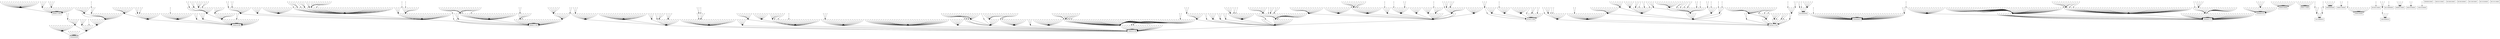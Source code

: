 digraph G {
node[shape=point];
concentrate=true;
"00000000001" -> "00000001000";
"00000000010" -> "10100000010";
"00000000011" -> "10100001010";
"00000000100" -> "00000001100";
"00000000101" -> "00000001100";
"00000000110" -> "10100001110";
"00000000111" -> "10100001110";
"00000001000" -> "00000111000";
"00000001001" -> "00000101000";
"00000001010" -> "10100001010";
"00000001011" -> "10100001010";
"00000001100" -> "00000111100";
"00000001101" -> "00000101100";
"00000001110" -> "10100001110";
"00000001111" -> "10100001110";
"00000010001" -> "00000001000";
"00000010010" -> "00100000010";
"00000010011" -> "00100001010";
"00000010100" -> "00000011100";
"00000010101" -> "00000001100";
"00000010110" -> "00100001110";
"00000010111" -> "00100001110";
"00000011000" -> "00000111000";
"00000011001" -> "00000111000";
"00000011010" -> "00100011010";
"00000011011" -> "00100001010";
"00000011100" -> "00000111100";
"00000011101" -> "00000111100";
"00000011110" -> "00100011110";
"00000011111" -> "00100001110";
"00000100001" -> "00000101000";
"00000100010" -> "10100000000";
"00000100011" -> "10100001000";
"00000100100" -> "00000101100";
"00000100101" -> "00000101100";
"00000100110" -> "10100001100";
"00000100111" -> "10100001100";
"00000101000" -> "00000111000";
"00000101001" -> "00000101000";
"00000101010" -> "10100101000";
"00000101011" -> "10100101000";
"00000101100" -> "00000111100";
"00000101101" -> "00000101100";
"00000101110" -> "10100101100";
"00000101111" -> "10100101100";
"00000110001" -> "00000101000";
"00000110010" -> "00100000000";
"00000110011" -> "00100001000";
"00000110100" -> "00000111100";
"00000110101" -> "00000101100";
"00000110110" -> "00100001100";
"00000110111" -> "00100001100";
"00000111001" -> "00000111000";
"00000111010" -> "00100111000";
"00000111011" -> "00100101000";
"00000111101" -> "00000111100";
"00000111110" -> "00100111100";
"00000111111" -> "00100101100";
"00001000000" -> "00001000010";
"00001000001" -> "00000000010";
"00001000010" -> "10000000010";
"00001000011" -> "10000000010";
"00001000100" -> "00000000110";
"00001000101" -> "00000001110";
"00001000110" -> "10000000110";
"00001000111" -> "10000001110";
"00001001000" -> "00001110010";
"00001001001" -> "00000101010";
"00001001010" -> "10000000010";
"00001001011" -> "10000001010";
"00001001100" -> "00000111110";
"00001001101" -> "00000101110";
"00001001110" -> "10000001110";
"00001001111" -> "10000001110";
"00001010000" -> "00001010010";
"00001010001" -> "00000000010";
"00001010010" -> "00000000010";
"00001010011" -> "00000000010";
"00001010100" -> "00000010110";
"00001010101" -> "00000001110";
"00001010110" -> "00000000110";
"00001010111" -> "00000001110";
"00001011000" -> "00001110010";
"00001011001" -> "00000111010";
"00001011010" -> "00000010010";
"00001011011" -> "00000001010";
"00001011100" -> "00000111110";
"00001011101" -> "00000111110";
"00001011110" -> "00000011110";
"00001011111" -> "00000001110";
"00001100001" -> "00000100000";
"00001100010" -> "10000000010";
"00001100011" -> "10000000010";
"00001100100" -> "00000100100";
"00001100101" -> "00000101100";
"00001100110" -> "10000000110";
"00001100111" -> "10000001110";
"00001101000" -> "00001110000";
"00001101001" -> "00000101000";
"00001101010" -> "10000100010";
"00001101011" -> "10000101010";
"00001101100" -> "00000111100";
"00001101101" -> "00000101100";
"00001101110" -> "10000101110";
"00001101111" -> "10000101110";
"00001110001" -> "00000100000";
"00001110010" -> "00000000010";
"00001110011" -> "00000000010";
"00001110100" -> "00000110100";
"00001110101" -> "00000101100";
"00001110110" -> "00000000110";
"00001110111" -> "00000001110";
"00001111000" -> "00001110000";
"00001111001" -> "00000111000";
"00001111010" -> "00000110010";
"00001111011" -> "00000101010";
"00001111100" -> "00000111100";
"00001111101" -> "00000111100";
"00001111110" -> "00000111110";
"00001111111" -> "00000101110";
"00010000000" -> "00010000010";
"00010000001" -> "00010001010";
"00010000010" -> "10110000010";
"00010000011" -> "10110001010";
"00010000100" -> "00010001110";
"00010000101" -> "00010001110";
"00010000110" -> "10110001110";
"00010000111" -> "10110001110";
"00010001000" -> "00000111010";
"00010001001" -> "00000101010";
"00010001010" -> "10100001010";
"00010001011" -> "10100001010";
"00010001100" -> "00000111110";
"00010001101" -> "00000101110";
"00010001110" -> "10100001110";
"00010001111" -> "10100001110";
"00010010000" -> "00010010010";
"00010010001" -> "00010001010";
"00010010010" -> "00110000010";
"00010010011" -> "00110001010";
"00010010100" -> "00010011110";
"00010010101" -> "00010001110";
"00010010110" -> "00110001110";
"00010010111" -> "00110001110";
"00010011000" -> "00000111010";
"00010011001" -> "00000111010";
"00010011010" -> "00100011010";
"00010011011" -> "00100001010";
"00010011100" -> "00000111110";
"00010011101" -> "00000111110";
"00010011110" -> "00100011110";
"00010011111" -> "00100001110";
"00010100001" -> "00010101000";
"00010100010" -> "10110000010";
"00010100011" -> "10110001010";
"00010100100" -> "00010101100";
"00010100101" -> "00010101100";
"00010100110" -> "10110001110";
"00010100111" -> "10110001110";
"00010101000" -> "00000111000";
"00010101001" -> "00000101000";
"00010101010" -> "10100101010";
"00010101011" -> "10100101010";
"00010101100" -> "00000111100";
"00010101101" -> "00000101100";
"00010101110" -> "10100101110";
"00010101111" -> "10100101110";
"00010110001" -> "00010101000";
"00010110010" -> "00110000010";
"00010110011" -> "00110001010";
"00010110100" -> "00010111100";
"00010110101" -> "00010101100";
"00010110110" -> "00110001110";
"00010110111" -> "00110001110";
"00010111000" -> "00000111000";
"00010111001" -> "00000111000";
"00010111010" -> "00100111010";
"00010111011" -> "00100101010";
"00010111100" -> "00000111100";
"00010111101" -> "00000111100";
"00010111110" -> "00100111110";
"00010111111" -> "00100101110";
"00011000000" -> "00001000010";
"00011000001" -> "00000000010";
"00011000010" -> "10000000010";
"00011000011" -> "10000000010";
"00011000100" -> "00000000110";
"00011000101" -> "00000001110";
"00011000110" -> "10000000110";
"00011000111" -> "10000001110";
"00011001000" -> "00001110010";
"00011001001" -> "00000101010";
"00011001010" -> "10000000010";
"00011001011" -> "10000001010";
"00011001100" -> "00000111110";
"00011001101" -> "00000101110";
"00011001110" -> "10000001110";
"00011001111" -> "10000001110";
"00011010000" -> "00001010010";
"00011010001" -> "00000000010";
"00011010010" -> "00000000010";
"00011010011" -> "00000000010";
"00011010100" -> "00000010110";
"00011010101" -> "00000001110";
"00011010110" -> "00000000110";
"00011010111" -> "00000001110";
"00011011000" -> "00001110010";
"00011011001" -> "00000111010";
"00011011010" -> "00000010010";
"00011011011" -> "00000001010";
"00011011100" -> "00000111110";
"00011011101" -> "00000111110";
"00011011110" -> "00000011110";
"00011011111" -> "00000001110";
"00011100000" -> "00001100010";
"00011100001" -> "00000100010";
"00011100010" -> "10000000010";
"00011100011" -> "10000000010";
"00011100100" -> "00000100110";
"00011100101" -> "00000101110";
"00011100110" -> "10000000110";
"00011100111" -> "10000001110";
"00011101000" -> "00001110010";
"00011101001" -> "00000101010";
"00011101010" -> "10000100010";
"00011101011" -> "10000101010";
"00011101100" -> "00000111110";
"00011101101" -> "00000101110";
"00011101110" -> "10000101110";
"00011101111" -> "10000101110";
"00011110000" -> "00001110010";
"00011110001" -> "00000100010";
"00011110010" -> "00000000010";
"00011110011" -> "00000000010";
"00011110100" -> "00000110110";
"00011110101" -> "00000101110";
"00011110110" -> "00000000110";
"00011110111" -> "00000001110";
"00011111000" -> "00001110010";
"00011111001" -> "00000111010";
"00011111010" -> "00000110010";
"00011111011" -> "00000101010";
"00011111100" -> "00000111110";
"00011111101" -> "00000111110";
"00011111110" -> "00000111110";
"00011111111" -> "00000101110";
"00100000001" -> "00100001000";
"00100000010" -> "10100000000";
"00100000011" -> "10100001000";
"00100000100" -> "00100001100";
"00100000101" -> "00100001100";
"00100000110" -> "10100001100";
"00100000111" -> "10100001100";
"00100001000" -> "00100111000";
"00100001001" -> "00100101000";
"00100001010" -> "10100001000";
"00100001011" -> "10100001000";
"00100001100" -> "00100111100";
"00100001101" -> "00100101100";
"00100001110" -> "10100001100";
"00100001111" -> "10100001100";
"00100010001" -> "00100001000";
"00100010010" -> "00100000000";
"00100010011" -> "00100001000";
"00100010100" -> "00100011100";
"00100010101" -> "00100001100";
"00100010110" -> "00100001100";
"00100010111" -> "00100001100";
"00100011000" -> "00100111000";
"00100011001" -> "00100111000";
"00100011010" -> "00100011000";
"00100011011" -> "00100001000";
"00100011100" -> "00100111100";
"00100011101" -> "00100111100";
"00100011110" -> "00100011100";
"00100011111" -> "00100001100";
"00100100001" -> "00100101000";
"00100100010" -> "10100000000";
"00100100011" -> "10100001000";
"00100100100" -> "00100101100";
"00100100101" -> "00100101100";
"00100100110" -> "10100001100";
"00100100111" -> "10100001100";
"00100101000" -> "00100111000";
"00100101001" -> "00100101000";
"00100101010" -> "10100101000";
"00100101011" -> "10100101000";
"00100101100" -> "00100111100";
"00100101101" -> "00100101100";
"00100101110" -> "10100101100";
"00100101111" -> "10100101100";
"00100110001" -> "00100101000";
"00100110010" -> "00100000000";
"00100110011" -> "00100001000";
"00100110100" -> "00100111100";
"00100110101" -> "00100101100";
"00100110110" -> "00100001100";
"00100110111" -> "00100001100";
"00100111001" -> "00100111000";
"00100111010" -> "00100111000";
"00100111011" -> "00100101000";
"00100111101" -> "00100111100";
"00100111110" -> "00100111100";
"00100111111" -> "00100101100";
"00101000000" -> "00001000000";
"00101000001" -> "00000000000";
"00101000010" -> "10100000010";
"00101000011" -> "10100000010";
"00101000100" -> "00000000100";
"00101000101" -> "00000001100";
"00101000110" -> "10100000110";
"00101000111" -> "10100001110";
"00101001000" -> "00001110000";
"00101001001" -> "00000101000";
"00101001010" -> "10100000010";
"00101001011" -> "10100001010";
"00101001100" -> "00000111100";
"00101001101" -> "00000101100";
"00101001110" -> "10100001110";
"00101001111" -> "10100001110";
"00101010000" -> "00001010000";
"00101010001" -> "00000000000";
"00101010010" -> "00100000010";
"00101010011" -> "00100000010";
"00101010100" -> "00000010100";
"00101010101" -> "00000001100";
"00101010110" -> "00100000110";
"00101010111" -> "00100001110";
"00101011000" -> "00001110000";
"00101011001" -> "00000111000";
"00101011010" -> "00100010010";
"00101011011" -> "00100001010";
"00101011100" -> "00000111100";
"00101011101" -> "00000111100";
"00101011110" -> "00100011110";
"00101011111" -> "00100001110";
"00101100000" -> "00001100000";
"00101100001" -> "00000100000";
"00101100010" -> "10100000000";
"00101100011" -> "10100000000";
"00101100100" -> "00000100100";
"00101100101" -> "00000101100";
"00101100110" -> "10100000100";
"00101100111" -> "10100001100";
"00101101000" -> "00001110000";
"00101101001" -> "00000101000";
"00101101010" -> "10100100000";
"00101101011" -> "10100101000";
"00101101100" -> "00000111100";
"00101101101" -> "00000101100";
"00101101110" -> "10100101100";
"00101101111" -> "10100101100";
"00101110000" -> "00001110000";
"00101110001" -> "00000100000";
"00101110010" -> "00100000000";
"00101110011" -> "00100000000";
"00101110100" -> "00000110100";
"00101110101" -> "00000101100";
"00101110110" -> "00100000100";
"00101110111" -> "00100001100";
"00101111000" -> "00001110000";
"00101111001" -> "00000111000";
"00101111010" -> "00100110000";
"00101111011" -> "00100101000";
"00101111100" -> "00000111100";
"00101111101" -> "00000111100";
"00101111110" -> "00100111100";
"00101111111" -> "00100101100";
"00110000001" -> "00110001000";
"00110000010" -> "10110000010";
"00110000011" -> "10110001010";
"00110000100" -> "00110001100";
"00110000101" -> "00110001100";
"00110000110" -> "10110001110";
"00110000111" -> "10110001110";
"00110001000" -> "00100111000";
"00110001001" -> "00100101000";
"00110001010" -> "10100001010";
"00110001011" -> "10100001010";
"00110001100" -> "00100111100";
"00110001101" -> "00100101100";
"00110001110" -> "10100001110";
"00110001111" -> "10100001110";
"00110010001" -> "00110001000";
"00110010010" -> "00110000010";
"00110010011" -> "00110001010";
"00110010100" -> "00110011100";
"00110010101" -> "00110001100";
"00110010110" -> "00110001110";
"00110010111" -> "00110001110";
"00110011000" -> "00100111000";
"00110011001" -> "00100111000";
"00110011010" -> "00100011010";
"00110011011" -> "00100001010";
"00110011100" -> "00100111100";
"00110011101" -> "00100111100";
"00110011110" -> "00100011110";
"00110011111" -> "00100001110";
"00110100001" -> "00110101000";
"00110100010" -> "10110000000";
"00110100011" -> "10110001000";
"00110100100" -> "00110101100";
"00110100101" -> "00110101100";
"00110100110" -> "10110001100";
"00110100111" -> "10110001100";
"00110101000" -> "00100111000";
"00110101001" -> "00100101000";
"00110101010" -> "10100101000";
"00110101011" -> "10100101000";
"00110101100" -> "00100111100";
"00110101101" -> "00100101100";
"00110101110" -> "10100101100";
"00110101111" -> "10100101100";
"00110110001" -> "00110101000";
"00110110010" -> "00110000000";
"00110110011" -> "00110001000";
"00110110100" -> "00110111100";
"00110110101" -> "00110101100";
"00110110110" -> "00110001100";
"00110110111" -> "00110001100";
"00110111000" -> "00100111000";
"00110111001" -> "00100111000";
"00110111010" -> "00100111000";
"00110111011" -> "00100101000";
"00110111100" -> "00100111100";
"00110111101" -> "00100111100";
"00110111110" -> "00100111100";
"00110111111" -> "00100101100";
"00111000000" -> "00001000010";
"00111000001" -> "00000000010";
"00111000010" -> "10100000010";
"00111000011" -> "10100000010";
"00111000100" -> "00000000110";
"00111000101" -> "00000001110";
"00111000110" -> "10100000110";
"00111000111" -> "10100001110";
"00111001000" -> "00001110010";
"00111001001" -> "00000101010";
"00111001010" -> "10100000010";
"00111001011" -> "10100001010";
"00111001100" -> "00000111110";
"00111001101" -> "00000101110";
"00111001110" -> "10100001110";
"00111001111" -> "10100001110";
"00111010000" -> "00001010010";
"00111010001" -> "00000000010";
"00111010010" -> "00100000010";
"00111010011" -> "00100000010";
"00111010100" -> "00000010110";
"00111010101" -> "00000001110";
"00111010110" -> "00100000110";
"00111010111" -> "00100001110";
"00111011000" -> "00001110010";
"00111011001" -> "00000111010";
"00111011010" -> "00100010010";
"00111011011" -> "00100001010";
"00111011100" -> "00000111110";
"00111011101" -> "00000111110";
"00111011110" -> "00100011110";
"00111011111" -> "00100001110";
"00111100000" -> "00001100000";
"00111100001" -> "00000100000";
"00111100010" -> "10100000010";
"00111100011" -> "10100000010";
"00111100100" -> "00000100100";
"00111100101" -> "00000101100";
"00111100110" -> "10100000110";
"00111100111" -> "10100001110";
"00111101000" -> "00001110000";
"00111101001" -> "00000101000";
"00111101010" -> "10100100010";
"00111101011" -> "10100101010";
"00111101100" -> "00000111100";
"00111101101" -> "00000101100";
"00111101110" -> "10100101110";
"00111101111" -> "10100101110";
"00111110000" -> "00001110000";
"00111110001" -> "00000100000";
"00111110010" -> "00100000010";
"00111110011" -> "00100000010";
"00111110100" -> "00000110100";
"00111110101" -> "00000101100";
"00111110110" -> "00100000110";
"00111110111" -> "00100001110";
"00111111000" -> "00001110000";
"00111111001" -> "00000111000";
"00111111010" -> "00100110010";
"00111111011" -> "00100101010";
"00111111100" -> "00000111100";
"00111111101" -> "00000111100";
"00111111110" -> "00100111110";
"00111111111" -> "00100101110";
"01000000000" -> "01000000101";
"01000000001" -> "00000001101";
"01000000010" -> "11100000111";
"01000000011" -> "10100001111";
"01000000100" -> "01000001101";
"01000000101" -> "00000001101";
"01000000110" -> "11100001111";
"01000000111" -> "10100001111";
"01000001000" -> "01000111101";
"01000001001" -> "00000101101";
"01000001010" -> "11100001111";
"01000001011" -> "10100001111";
"01000001100" -> "01000111101";
"01000001101" -> "00000101101";
"01000001110" -> "11100001111";
"01000001111" -> "10100001111";
"01000010000" -> "01000010101";
"01000010001" -> "00000001101";
"01000010010" -> "01100000111";
"01000010011" -> "00100001111";
"01000010100" -> "01000011101";
"01000010101" -> "00000001101";
"01000010110" -> "01100001111";
"01000010111" -> "00100001111";
"01000011000" -> "01000111101";
"01000011001" -> "00000111101";
"01000011010" -> "01100011111";
"01000011011" -> "00100001111";
"01000011100" -> "01000111101";
"01000011101" -> "00000111101";
"01000011110" -> "01100011111";
"01000011111" -> "00100001111";
"01000100000" -> "01000100101";
"01000100001" -> "00000101101";
"01000100010" -> "11100000101";
"01000100011" -> "10100001101";
"01000100100" -> "01000101101";
"01000100101" -> "00000101101";
"01000100110" -> "11100001101";
"01000100111" -> "10100001101";
"01000101000" -> "01000111101";
"01000101001" -> "00000101101";
"01000101010" -> "11100101101";
"01000101011" -> "10100101101";
"01000101100" -> "01000111101";
"01000101101" -> "00000101101";
"01000101110" -> "11100101101";
"01000101111" -> "10100101101";
"01000110000" -> "01000110101";
"01000110001" -> "00000101101";
"01000110010" -> "01100000101";
"01000110011" -> "00100001101";
"01000110100" -> "01000111101";
"01000110101" -> "00000101101";
"01000110110" -> "01100001101";
"01000110111" -> "00100001101";
"01000111000" -> "01000111101";
"01000111001" -> "00000111101";
"01000111010" -> "01100111101";
"01000111011" -> "00100101101";
"01000111100" -> "01000111101";
"01000111101" -> "00000111101";
"01000111110" -> "01100111101";
"01000111111" -> "00100101101";
"01001000000" -> "01001000111";
"01001000001" -> "00000000111";
"01001000010" -> "11000000111";
"01001000011" -> "10000000111";
"01001000100" -> "01000000111";
"01001000101" -> "00000001111";
"01001000110" -> "11000000111";
"01001000111" -> "10000001111";
"01001001000" -> "01001110111";
"01001001001" -> "00000101111";
"01001001010" -> "11000000111";
"01001001011" -> "10000001111";
"01001001100" -> "01000111111";
"01001001101" -> "00000101111";
"01001001110" -> "11000001111";
"01001001111" -> "10000001111";
"01001010000" -> "01001010111";
"01001010001" -> "00000000111";
"01001010010" -> "01000000111";
"01001010011" -> "00000000111";
"01001010100" -> "01000010111";
"01001010101" -> "00000001111";
"01001010110" -> "01000000111";
"01001010111" -> "00000001111";
"01001011000" -> "01001110111";
"01001011001" -> "00000111111";
"01001011010" -> "01000010111";
"01001011011" -> "00000001111";
"01001011100" -> "01000111111";
"01001011101" -> "00000111111";
"01001011110" -> "01000011111";
"01001011111" -> "00000001111";
"01001100000" -> "01001100101";
"01001100001" -> "00000100101";
"01001100010" -> "11000000111";
"01001100011" -> "10000000111";
"01001100100" -> "01000100101";
"01001100101" -> "00000101101";
"01001100110" -> "11000000111";
"01001100111" -> "10000001111";
"01001101000" -> "01001110101";
"01001101001" -> "00000101101";
"01001101010" -> "11000100111";
"01001101011" -> "10000101111";
"01001101100" -> "01000111101";
"01001101101" -> "00000101101";
"01001101110" -> "11000101111";
"01001101111" -> "10000101111";
"01001110000" -> "01001110101";
"01001110001" -> "00000100101";
"01001110010" -> "01000000111";
"01001110011" -> "00000000111";
"01001110100" -> "01000110101";
"01001110101" -> "00000101101";
"01001110110" -> "01000000111";
"01001110111" -> "00000001111";
"01001111000" -> "01001110101";
"01001111001" -> "00000111101";
"01001111010" -> "01000110111";
"01001111011" -> "00000101111";
"01001111100" -> "01000111101";
"01001111101" -> "00000111101";
"01001111110" -> "01000111111";
"01001111111" -> "00000101111";
"01010000000" -> "01010000111";
"01010000001" -> "00010001111";
"01010000010" -> "11110000111";
"01010000011" -> "10110001111";
"01010000100" -> "01010001111";
"01010000101" -> "00010001111";
"01010000110" -> "11110001111";
"01010000111" -> "10110001111";
"01010001000" -> "01000111111";
"01010001001" -> "00000101111";
"01010001010" -> "11100001111";
"01010001011" -> "10100001111";
"01010001100" -> "01000111111";
"01010001101" -> "00000101111";
"01010001110" -> "11100001111";
"01010001111" -> "10100001111";
"01010010000" -> "01010010111";
"01010010001" -> "00010001111";
"01010010010" -> "01110000111";
"01010010011" -> "00110001111";
"01010010100" -> "01010011111";
"01010010101" -> "00010001111";
"01010010110" -> "01110001111";
"01010010111" -> "00110001111";
"01010011000" -> "01000111111";
"01010011001" -> "00000111111";
"01010011010" -> "01100011111";
"01010011011" -> "00100001111";
"01010011100" -> "01000111111";
"01010011101" -> "00000111111";
"01010011110" -> "01100011111";
"01010011111" -> "00100001111";
"01010100000" -> "01010100101";
"01010100001" -> "00010101101";
"01010100010" -> "11110000111";
"01010100011" -> "10110001111";
"01010100100" -> "01010101101";
"01010100101" -> "00010101101";
"01010100110" -> "11110001111";
"01010100111" -> "10110001111";
"01010101000" -> "01000111101";
"01010101001" -> "00000101101";
"01010101010" -> "11100101111";
"01010101011" -> "10100101111";
"01010101100" -> "01000111101";
"01010101101" -> "00000101101";
"01010101110" -> "11100101111";
"01010101111" -> "10100101111";
"01010110000" -> "01010110101";
"01010110001" -> "00010101101";
"01010110010" -> "01110000111";
"01010110011" -> "00110001111";
"01010110100" -> "01010111101";
"01010110101" -> "00010101101";
"01010110110" -> "01110001111";
"01010110111" -> "00110001111";
"01010111000" -> "01000111101";
"01010111001" -> "00000111101";
"01010111010" -> "01100111111";
"01010111011" -> "00100101111";
"01010111100" -> "01000111101";
"01010111101" -> "00000111101";
"01010111110" -> "01100111111";
"01010111111" -> "00100101111";
"01011000000" -> "01001000111";
"01011000001" -> "00000000111";
"01011000010" -> "11000000111";
"01011000011" -> "10000000111";
"01011000100" -> "01000000111";
"01011000101" -> "00000001111";
"01011000110" -> "11000000111";
"01011000111" -> "10000001111";
"01011001000" -> "01001110111";
"01011001001" -> "00000101111";
"01011001010" -> "11000000111";
"01011001011" -> "10000001111";
"01011001100" -> "01000111111";
"01011001101" -> "00000101111";
"01011001110" -> "11000001111";
"01011001111" -> "10000001111";
"01011010000" -> "01001010111";
"01011010001" -> "00000000111";
"01011010010" -> "01000000111";
"01011010011" -> "00000000111";
"01011010100" -> "01000010111";
"01011010101" -> "00000001111";
"01011010110" -> "01000000111";
"01011010111" -> "00000001111";
"01011011000" -> "01001110111";
"01011011001" -> "00000111111";
"01011011010" -> "01000010111";
"01011011011" -> "00000001111";
"01011011100" -> "01000111111";
"01011011101" -> "00000111111";
"01011011110" -> "01000011111";
"01011011111" -> "00000001111";
"01011100000" -> "01001100111";
"01011100001" -> "00000100111";
"01011100010" -> "11000000111";
"01011100011" -> "10000000111";
"01011100100" -> "01000100111";
"01011100101" -> "00000101111";
"01011100110" -> "11000000111";
"01011100111" -> "10000001111";
"01011101000" -> "01001110111";
"01011101001" -> "00000101111";
"01011101010" -> "11000100111";
"01011101011" -> "10000101111";
"01011101100" -> "01000111111";
"01011101101" -> "00000101111";
"01011101110" -> "11000101111";
"01011101111" -> "10000101111";
"01011110000" -> "01001110111";
"01011110001" -> "00000100111";
"01011110010" -> "01000000111";
"01011110011" -> "00000000111";
"01011110100" -> "01000110111";
"01011110101" -> "00000101111";
"01011110110" -> "01000000111";
"01011110111" -> "00000001111";
"01011111000" -> "01001110111";
"01011111001" -> "00000111111";
"01011111010" -> "01000110111";
"01011111011" -> "00000101111";
"01011111100" -> "01000111111";
"01011111101" -> "00000111111";
"01011111110" -> "01000111111";
"01011111111" -> "00000101111";
"01100000000" -> "01100000101";
"01100000001" -> "00100001101";
"01100000010" -> "11100000101";
"01100000011" -> "10100001101";
"01100000100" -> "01100001101";
"01100000101" -> "00100001101";
"01100000110" -> "11100001101";
"01100000111" -> "10100001101";
"01100001000" -> "01100111101";
"01100001001" -> "00100101101";
"01100001010" -> "11100001101";
"01100001011" -> "10100001101";
"01100001100" -> "01100111101";
"01100001101" -> "00100101101";
"01100001110" -> "11100001101";
"01100001111" -> "10100001101";
"01100010000" -> "01100010101";
"01100010001" -> "00100001101";
"01100010010" -> "01100000101";
"01100010011" -> "00100001101";
"01100010100" -> "01100011101";
"01100010101" -> "00100001101";
"01100010110" -> "01100001101";
"01100010111" -> "00100001101";
"01100011000" -> "01100111101";
"01100011001" -> "00100111101";
"01100011010" -> "01100011101";
"01100011011" -> "00100001101";
"01100011100" -> "01100111101";
"01100011101" -> "00100111101";
"01100011110" -> "01100011101";
"01100011111" -> "00100001101";
"01100100000" -> "01100100101";
"01100100001" -> "00100101101";
"01100100010" -> "11100000101";
"01100100011" -> "10100001101";
"01100100100" -> "01100101101";
"01100100101" -> "00100101101";
"01100100110" -> "11100001101";
"01100100111" -> "10100001101";
"01100101000" -> "01100111101";
"01100101001" -> "00100101101";
"01100101010" -> "11100101101";
"01100101011" -> "10100101101";
"01100101100" -> "01100111101";
"01100101101" -> "00100101101";
"01100101110" -> "11100101101";
"01100101111" -> "10100101101";
"01100110000" -> "01100110101";
"01100110001" -> "00100101101";
"01100110010" -> "01100000101";
"01100110011" -> "00100001101";
"01100110100" -> "01100111101";
"01100110101" -> "00100101101";
"01100110110" -> "01100001101";
"01100110111" -> "00100001101";
"01100111000" -> "01100111101";
"01100111001" -> "00100111101";
"01100111010" -> "01100111101";
"01100111011" -> "00100101101";
"01100111100" -> "01100111101";
"01100111101" -> "00100111101";
"01100111110" -> "01100111101";
"01100111111" -> "00100101101";
"01101000000" -> "01001000101";
"01101000001" -> "00000000101";
"01101000010" -> "11100000111";
"01101000011" -> "10100000111";
"01101000100" -> "01000000101";
"01101000101" -> "00000001101";
"01101000110" -> "11100000111";
"01101000111" -> "10100001111";
"01101001000" -> "01001110101";
"01101001001" -> "00000101101";
"01101001010" -> "11100000111";
"01101001011" -> "10100001111";
"01101001100" -> "01000111101";
"01101001101" -> "00000101101";
"01101001110" -> "11100001111";
"01101001111" -> "10100001111";
"01101010000" -> "01001010101";
"01101010001" -> "00000000101";
"01101010010" -> "01100000111";
"01101010011" -> "00100000111";
"01101010100" -> "01000010101";
"01101010101" -> "00000001101";
"01101010110" -> "01100000111";
"01101010111" -> "00100001111";
"01101011000" -> "01001110101";
"01101011001" -> "00000111101";
"01101011010" -> "01100010111";
"01101011011" -> "00100001111";
"01101011100" -> "01000111101";
"01101011101" -> "00000111101";
"01101011110" -> "01100011111";
"01101011111" -> "00100001111";
"01101100000" -> "01001100101";
"01101100001" -> "00000100101";
"01101100010" -> "11100000101";
"01101100011" -> "10100000101";
"01101100100" -> "01000100101";
"01101100101" -> "00000101101";
"01101100110" -> "11100000101";
"01101100111" -> "10100001101";
"01101101000" -> "01001110101";
"01101101001" -> "00000101101";
"01101101010" -> "11100100101";
"01101101011" -> "10100101101";
"01101101100" -> "01000111101";
"01101101101" -> "00000101101";
"01101101110" -> "11100101101";
"01101101111" -> "10100101101";
"01101110000" -> "01001110101";
"01101110001" -> "00000100101";
"01101110010" -> "01100000101";
"01101110011" -> "00100000101";
"01101110100" -> "01000110101";
"01101110101" -> "00000101101";
"01101110110" -> "01100000101";
"01101110111" -> "00100001101";
"01101111000" -> "01001110101";
"01101111001" -> "00000111101";
"01101111010" -> "01100110101";
"01101111011" -> "00100101101";
"01101111100" -> "01000111101";
"01101111101" -> "00000111101";
"01101111110" -> "01100111101";
"01101111111" -> "00100101101";
"01110000000" -> "01110000101";
"01110000001" -> "00110001101";
"01110000010" -> "11110000111";
"01110000011" -> "10110001111";
"01110000100" -> "01110001101";
"01110000101" -> "00110001101";
"01110000110" -> "11110001111";
"01110000111" -> "10110001111";
"01110001000" -> "01100111101";
"01110001001" -> "00100101101";
"01110001010" -> "11100001111";
"01110001011" -> "10100001111";
"01110001100" -> "01100111101";
"01110001101" -> "00100101101";
"01110001110" -> "11100001111";
"01110001111" -> "10100001111";
"01110010000" -> "01110010101";
"01110010001" -> "00110001101";
"01110010010" -> "01110000111";
"01110010011" -> "00110001111";
"01110010100" -> "01110011101";
"01110010101" -> "00110001101";
"01110010110" -> "01110001111";
"01110010111" -> "00110001111";
"01110011000" -> "01100111101";
"01110011001" -> "00100111101";
"01110011010" -> "01100011111";
"01110011011" -> "00100001111";
"01110011100" -> "01100111101";
"01110011101" -> "00100111101";
"01110011110" -> "01100011111";
"01110011111" -> "00100001111";
"01110100000" -> "01110100101";
"01110100001" -> "00110101101";
"01110100010" -> "11110000101";
"01110100011" -> "10110001101";
"01110100100" -> "01110101101";
"01110100101" -> "00110101101";
"01110100110" -> "11110001101";
"01110100111" -> "10110001101";
"01110101000" -> "01100111101";
"01110101001" -> "00100101101";
"01110101010" -> "11100101101";
"01110101011" -> "10100101101";
"01110101100" -> "01100111101";
"01110101101" -> "00100101101";
"01110101110" -> "11100101101";
"01110101111" -> "10100101101";
"01110110000" -> "01110110101";
"01110110001" -> "00110101101";
"01110110010" -> "01110000101";
"01110110011" -> "00110001101";
"01110110100" -> "01110111101";
"01110110101" -> "00110101101";
"01110110110" -> "01110001101";
"01110110111" -> "00110001101";
"01110111000" -> "01100111101";
"01110111001" -> "00100111101";
"01110111010" -> "01100111101";
"01110111011" -> "00100101101";
"01110111100" -> "01100111101";
"01110111101" -> "00100111101";
"01110111110" -> "01100111101";
"01110111111" -> "00100101101";
"01111000000" -> "01001000111";
"01111000001" -> "00000000111";
"01111000010" -> "11100000111";
"01111000011" -> "10100000111";
"01111000100" -> "01000000111";
"01111000101" -> "00000001111";
"01111000110" -> "11100000111";
"01111000111" -> "10100001111";
"01111001000" -> "01001110111";
"01111001001" -> "00000101111";
"01111001010" -> "11100000111";
"01111001011" -> "10100001111";
"01111001100" -> "01000111111";
"01111001101" -> "00000101111";
"01111001110" -> "11100001111";
"01111001111" -> "10100001111";
"01111010000" -> "01001010111";
"01111010001" -> "00000000111";
"01111010010" -> "01100000111";
"01111010011" -> "00100000111";
"01111010100" -> "01000010111";
"01111010101" -> "00000001111";
"01111010110" -> "01100000111";
"01111010111" -> "00100001111";
"01111011000" -> "01001110111";
"01111011001" -> "00000111111";
"01111011010" -> "01100010111";
"01111011011" -> "00100001111";
"01111011100" -> "01000111111";
"01111011101" -> "00000111111";
"01111011110" -> "01100011111";
"01111011111" -> "00100001111";
"01111100000" -> "01001100101";
"01111100001" -> "00000100101";
"01111100010" -> "11100000111";
"01111100011" -> "10100000111";
"01111100100" -> "01000100101";
"01111100101" -> "00000101101";
"01111100110" -> "11100000111";
"01111100111" -> "10100001111";
"01111101000" -> "01001110101";
"01111101001" -> "00000101101";
"01111101010" -> "11100100111";
"01111101011" -> "10100101111";
"01111101100" -> "01000111101";
"01111101101" -> "00000101101";
"01111101110" -> "11100101111";
"01111101111" -> "10100101111";
"01111110000" -> "01001110101";
"01111110001" -> "00000100101";
"01111110010" -> "01100000111";
"01111110011" -> "00100000111";
"01111110100" -> "01000110101";
"01111110101" -> "00000101101";
"01111110110" -> "01100000111";
"01111110111" -> "00100001111";
"01111111000" -> "01001110101";
"01111111001" -> "00000111101";
"01111111010" -> "01100110111";
"01111111011" -> "00100101111";
"01111111100" -> "01000111101";
"01111111101" -> "00000111101";
"01111111110" -> "01100111111";
"01111111111" -> "00100101111";
"10000000001" -> "10000001000";
"10000000011" -> "10000001010";
"10000000100" -> "10000001100";
"10000000101" -> "10000001100";
"10000000110" -> "10000001110";
"10000000111" -> "10000001110";
"10000001000" -> "10000101000";
"10000001001" -> "10000101000";
"10000001011" -> "10000001010";
"10000001100" -> "10000101100";
"10000001101" -> "10000101100";
"10000001111" -> "10000001110";
"10000010000" -> "00000000000";
"10000010001" -> "00000001000";
"10000010010" -> "10000000010";
"10000010011" -> "10000001010";
"10000010100" -> "00000001100";
"10000010101" -> "00000001100";
"10000010110" -> "10000001110";
"10000010111" -> "10000001110";
"10000011000" -> "00000111000";
"10000011001" -> "00000101000";
"10000011010" -> "10000001010";
"10000011011" -> "10000001010";
"10000011100" -> "00000111100";
"10000011101" -> "00000101100";
"10000011110" -> "10000001110";
"10000011111" -> "10000001110";
"10000100001" -> "10000101000";
"10000100010" -> "10000000000";
"10000100011" -> "10000001000";
"10000100100" -> "10000101100";
"10000100101" -> "10000101100";
"10000100110" -> "10000001100";
"10000100111" -> "10000001100";
"10000101001" -> "10000101000";
"10000101010" -> "10000101000";
"10000101011" -> "10000101000";
"10000101101" -> "10000101100";
"10000101110" -> "10000101100";
"10000101111" -> "10000101100";
"10000110000" -> "00000100000";
"10000110001" -> "00000101000";
"10000110010" -> "10000000000";
"10000110011" -> "10000001000";
"10000110100" -> "00000101100";
"10000110101" -> "00000101100";
"10000110110" -> "10000001100";
"10000110111" -> "10000001100";
"10000111000" -> "00000111000";
"10000111001" -> "00000101000";
"10000111010" -> "10000101000";
"10000111011" -> "10000101000";
"10000111100" -> "00000111100";
"10000111101" -> "00000101100";
"10000111110" -> "10000101100";
"10000111111" -> "10000101100";
"10001000000" -> "10000000010";
"10001000001" -> "10000000010";
"10001000010" -> "10000000010";
"10001000011" -> "10000000010";
"10001000100" -> "10000000110";
"10001000101" -> "10000001110";
"10001000110" -> "10000000110";
"10001000111" -> "10000001110";
"10001001000" -> "10000100010";
"10001001001" -> "10000101010";
"10001001010" -> "10000000010";
"10001001011" -> "10000001010";
"10001001100" -> "10000101110";
"10001001101" -> "10000101110";
"10001001110" -> "10000001110";
"10001001111" -> "10000001110";
"10001010000" -> "00000000010";
"10001010001" -> "00000000010";
"10001010010" -> "10000000010";
"10001010011" -> "10000000010";
"10001010100" -> "00000000110";
"10001010101" -> "00000001110";
"10001010110" -> "10000000110";
"10001010111" -> "10000001110";
"10001011000" -> "00000110010";
"10001011001" -> "00000101010";
"10001011010" -> "10000000010";
"10001011011" -> "10000001010";
"10001011100" -> "00000111110";
"10001011101" -> "00000101110";
"10001011110" -> "10000001110";
"10001011111" -> "10000001110";
"10001100000" -> "10000100000";
"10001100001" -> "10000100000";
"10001100010" -> "10000000010";
"10001100011" -> "10000000010";
"10001100100" -> "10000100100";
"10001100101" -> "10000101100";
"10001100110" -> "10000000110";
"10001100111" -> "10000001110";
"10001101000" -> "10000100000";
"10001101001" -> "10000101000";
"10001101010" -> "10000100010";
"10001101011" -> "10000101010";
"10001101100" -> "10000101100";
"10001101101" -> "10000101100";
"10001101110" -> "10000101110";
"10001101111" -> "10000101110";
"10001110000" -> "00000100000";
"10001110001" -> "00000100000";
"10001110010" -> "10000000010";
"10001110011" -> "10000000010";
"10001110100" -> "00000100100";
"10001110101" -> "00000101100";
"10001110110" -> "10000000110";
"10001110111" -> "10000001110";
"10001111000" -> "00000110000";
"10001111001" -> "00000101000";
"10001111010" -> "10000100010";
"10001111011" -> "10000101010";
"10001111100" -> "00000111100";
"10001111101" -> "00000101100";
"10001111110" -> "10000101110";
"10001111111" -> "10000101110";
"10010000000" -> "10010000010";
"10010000001" -> "10010001010";
"10010000011" -> "10010001010";
"10010000100" -> "10010001110";
"10010000101" -> "10010001110";
"10010000110" -> "10010001110";
"10010000111" -> "10010001110";
"10010001000" -> "10000101010";
"10010001001" -> "10000101010";
"10010001010" -> "10000001010";
"10010001011" -> "10000001010";
"10010001100" -> "10000101110";
"10010001101" -> "10000101110";
"10010001110" -> "10000001110";
"10010001111" -> "10000001110";
"10010010000" -> "00010000010";
"10010010001" -> "00010001010";
"10010010010" -> "10010000010";
"10010010011" -> "10010001010";
"10010010100" -> "00010001110";
"10010010101" -> "00010001110";
"10010010110" -> "10010001110";
"10010010111" -> "10010001110";
"10010011000" -> "00000111010";
"10010011001" -> "00000101010";
"10010011010" -> "10000001010";
"10010011011" -> "10000001010";
"10010011100" -> "00000111110";
"10010011101" -> "00000101110";
"10010011110" -> "10000001110";
"10010011111" -> "10000001110";
"10010100001" -> "10010101000";
"10010100010" -> "10010000010";
"10010100011" -> "10010001010";
"10010100100" -> "10010101100";
"10010100101" -> "10010101100";
"10010100110" -> "10010001110";
"10010100111" -> "10010001110";
"10010101000" -> "10000101000";
"10010101001" -> "10000101000";
"10010101010" -> "10000101010";
"10010101011" -> "10000101010";
"10010101100" -> "10000101100";
"10010101101" -> "10000101100";
"10010101110" -> "10000101110";
"10010101111" -> "10000101110";
"10010110000" -> "00010100000";
"10010110001" -> "00010101000";
"10010110010" -> "10010000010";
"10010110011" -> "10010001010";
"10010110100" -> "00010101100";
"10010110101" -> "00010101100";
"10010110110" -> "10010001110";
"10010110111" -> "10010001110";
"10010111000" -> "00000111000";
"10010111001" -> "00000101000";
"10010111010" -> "10000101010";
"10010111011" -> "10000101010";
"10010111100" -> "00000111100";
"10010111101" -> "00000101100";
"10010111110" -> "10000101110";
"10010111111" -> "10000101110";
"10011000000" -> "10000000010";
"10011000001" -> "10000000010";
"10011000010" -> "10000000010";
"10011000011" -> "10000000010";
"10011000100" -> "10000000110";
"10011000101" -> "10000001110";
"10011000110" -> "10000000110";
"10011000111" -> "10000001110";
"10011001000" -> "10000100010";
"10011001001" -> "10000101010";
"10011001010" -> "10000000010";
"10011001011" -> "10000001010";
"10011001100" -> "10000101110";
"10011001101" -> "10000101110";
"10011001110" -> "10000001110";
"10011001111" -> "10000001110";
"10011010000" -> "00000000010";
"10011010001" -> "00000000010";
"10011010010" -> "10000000010";
"10011010011" -> "10000000010";
"10011010100" -> "00000000110";
"10011010101" -> "00000001110";
"10011010110" -> "10000000110";
"10011010111" -> "10000001110";
"10011011000" -> "00000110010";
"10011011001" -> "00000101010";
"10011011010" -> "10000000010";
"10011011011" -> "10000001010";
"10011011100" -> "00000111110";
"10011011101" -> "00000101110";
"10011011110" -> "10000001110";
"10011011111" -> "10000001110";
"10011100000" -> "10000100010";
"10011100001" -> "10000100010";
"10011100010" -> "10000000010";
"10011100011" -> "10000000010";
"10011100100" -> "10000100110";
"10011100101" -> "10000101110";
"10011100110" -> "10000000110";
"10011100111" -> "10000001110";
"10011101000" -> "10000100010";
"10011101001" -> "10000101010";
"10011101010" -> "10000100010";
"10011101011" -> "10000101010";
"10011101100" -> "10000101110";
"10011101101" -> "10000101110";
"10011101110" -> "10000101110";
"10011101111" -> "10000101110";
"10011110000" -> "00000100010";
"10011110001" -> "00000100010";
"10011110010" -> "10000000010";
"10011110011" -> "10000000010";
"10011110100" -> "00000100110";
"10011110101" -> "00000101110";
"10011110110" -> "10000000110";
"10011110111" -> "10000001110";
"10011111000" -> "00000110010";
"10011111001" -> "00000101010";
"10011111010" -> "10000100010";
"10011111011" -> "10000101010";
"10011111100" -> "00000111110";
"10011111101" -> "00000101110";
"10011111110" -> "10000101110";
"10011111111" -> "10000101110";
"10100000000" -> "10000000000";
"10100000001" -> "10000001000";
"10100000010" -> "10100000000";
"10100000011" -> "10100001000";
"10100000100" -> "10000001100";
"10100000101" -> "10000001100";
"10100000110" -> "10100001100";
"10100000111" -> "10100001100";
"10100001000" -> "10000101000";
"10100001001" -> "10000101000";
"10100001010" -> "10100001000";
"10100001011" -> "10100001000";
"10100001100" -> "10000101100";
"10100001101" -> "10000101100";
"10100001110" -> "10100001100";
"10100001111" -> "10100001100";
"10100010000" -> "00000000000";
"10100010001" -> "00000001000";
"10100010010" -> "10100000000";
"10100010011" -> "10100001000";
"10100010100" -> "00000001100";
"10100010101" -> "00000001100";
"10100010110" -> "10100001100";
"10100010111" -> "10100001100";
"10100011000" -> "00000111000";
"10100011001" -> "00000101000";
"10100011010" -> "10100001000";
"10100011011" -> "10100001000";
"10100011100" -> "00000111100";
"10100011101" -> "00000101100";
"10100011110" -> "10100001100";
"10100011111" -> "10100001100";
"10100100000" -> "10000100000";
"10100100001" -> "10000101000";
"10100100010" -> "10100000000";
"10100100011" -> "10100001000";
"10100100100" -> "10000101100";
"10100100101" -> "10000101100";
"10100100110" -> "10100001100";
"10100100111" -> "10100001100";
"10100101000" -> "10000101000";
"10100101001" -> "10000101000";
"10100101010" -> "10100101000";
"10100101011" -> "10100101000";
"10100101100" -> "10000101100";
"10100101101" -> "10000101100";
"10100101110" -> "10100101100";
"10100101111" -> "10100101100";
"10100110000" -> "00000100000";
"10100110001" -> "00000101000";
"10100110010" -> "10100000000";
"10100110011" -> "10100001000";
"10100110100" -> "00000101100";
"10100110101" -> "00000101100";
"10100110110" -> "10100001100";
"10100110111" -> "10100001100";
"10100111000" -> "00000111000";
"10100111001" -> "00000101000";
"10100111010" -> "10100101000";
"10100111011" -> "10100101000";
"10100111100" -> "00000111100";
"10100111101" -> "00000101100";
"10100111110" -> "10100101100";
"10100111111" -> "10100101100";
"10101000000" -> "10000000000";
"10101000001" -> "10000000000";
"10101000010" -> "10000000010";
"10101000011" -> "10000000010";
"10101000100" -> "10000000100";
"10101000101" -> "10000001100";
"10101000110" -> "10000000110";
"10101000111" -> "10000001110";
"10101001000" -> "10000100000";
"10101001001" -> "10000101000";
"10101001010" -> "10000000010";
"10101001011" -> "10000001010";
"10101001100" -> "10000101100";
"10101001101" -> "10000101100";
"10101001110" -> "10000001110";
"10101001111" -> "10000001110";
"10101010000" -> "00000000000";
"10101010001" -> "00000000000";
"10101010010" -> "10000000010";
"10101010011" -> "10000000010";
"10101010100" -> "00000000100";
"10101010101" -> "00000001100";
"10101010110" -> "10000000110";
"10101010111" -> "10000001110";
"10101011000" -> "00000110000";
"10101011001" -> "00000101000";
"10101011010" -> "10000000010";
"10101011011" -> "10000001010";
"10101011100" -> "00000111100";
"10101011101" -> "00000101100";
"10101011110" -> "10000001110";
"10101011111" -> "10000001110";
"10101100000" -> "10000100000";
"10101100001" -> "10000100000";
"10101100010" -> "10000000000";
"10101100011" -> "10000000000";
"10101100100" -> "10000100100";
"10101100101" -> "10000101100";
"10101100110" -> "10000000100";
"10101100111" -> "10000001100";
"10101101000" -> "10000100000";
"10101101001" -> "10000101000";
"10101101010" -> "10000100000";
"10101101011" -> "10000101000";
"10101101100" -> "10000101100";
"10101101101" -> "10000101100";
"10101101110" -> "10000101100";
"10101101111" -> "10000101100";
"10101110000" -> "00000100000";
"10101110001" -> "00000100000";
"10101110010" -> "10000000000";
"10101110011" -> "10000000000";
"10101110100" -> "00000100100";
"10101110101" -> "00000101100";
"10101110110" -> "10000000100";
"10101110111" -> "10000001100";
"10101111000" -> "00000110000";
"10101111001" -> "00000101000";
"10101111010" -> "10000100000";
"10101111011" -> "10000101000";
"10101111100" -> "00000111100";
"10101111101" -> "00000101100";
"10101111110" -> "10000101100";
"10101111111" -> "10000101100";
"10110000000" -> "10010000000";
"10110000001" -> "10010001000";
"10110000011" -> "10110001010";
"10110000100" -> "10010001100";
"10110000101" -> "10010001100";
"10110000110" -> "10110001110";
"10110000111" -> "10110001110";
"10110001000" -> "10000101000";
"10110001001" -> "10000101000";
"10110001010" -> "10100001010";
"10110001011" -> "10100001010";
"10110001100" -> "10000101100";
"10110001101" -> "10000101100";
"10110001110" -> "10100001110";
"10110001111" -> "10100001110";
"10110010000" -> "00010000000";
"10110010001" -> "00010001000";
"10110010010" -> "10110000010";
"10110010011" -> "10110001010";
"10110010100" -> "00010001100";
"10110010101" -> "00010001100";
"10110010110" -> "10110001110";
"10110010111" -> "10110001110";
"10110011000" -> "00000111000";
"10110011001" -> "00000101000";
"10110011010" -> "10100001010";
"10110011011" -> "10100001010";
"10110011100" -> "00000111100";
"10110011101" -> "00000101100";
"10110011110" -> "10100001110";
"10110011111" -> "10100001110";
"10110100000" -> "10010100000";
"10110100001" -> "10010101000";
"10110100010" -> "10110000000";
"10110100011" -> "10110001000";
"10110100100" -> "10010101100";
"10110100101" -> "10010101100";
"10110100110" -> "10110001100";
"10110100111" -> "10110001100";
"10110101000" -> "10000101000";
"10110101001" -> "10000101000";
"10110101010" -> "10100101000";
"10110101011" -> "10100101000";
"10110101100" -> "10000101100";
"10110101101" -> "10000101100";
"10110101110" -> "10100101100";
"10110101111" -> "10100101100";
"10110110000" -> "00010100000";
"10110110001" -> "00010101000";
"10110110010" -> "10110000000";
"10110110011" -> "10110001000";
"10110110100" -> "00010101100";
"10110110101" -> "00010101100";
"10110110110" -> "10110001100";
"10110110111" -> "10110001100";
"10110111000" -> "00000111000";
"10110111001" -> "00000101000";
"10110111010" -> "10100101000";
"10110111011" -> "10100101000";
"10110111100" -> "00000111100";
"10110111101" -> "00000101100";
"10110111110" -> "10100101100";
"10110111111" -> "10100101100";
"10111000000" -> "10000000010";
"10111000001" -> "10000000010";
"10111000010" -> "10000000010";
"10111000011" -> "10000000010";
"10111000100" -> "10000000110";
"10111000101" -> "10000001110";
"10111000110" -> "10000000110";
"10111000111" -> "10000001110";
"10111001000" -> "10000100010";
"10111001001" -> "10000101010";
"10111001010" -> "10000000010";
"10111001011" -> "10000001010";
"10111001100" -> "10000101110";
"10111001101" -> "10000101110";
"10111001110" -> "10000001110";
"10111001111" -> "10000001110";
"10111010000" -> "00000000010";
"10111010001" -> "00000000010";
"10111010010" -> "10000000010";
"10111010011" -> "10000000010";
"10111010100" -> "00000000110";
"10111010101" -> "00000001110";
"10111010110" -> "10000000110";
"10111010111" -> "10000001110";
"10111011000" -> "00000110010";
"10111011001" -> "00000101010";
"10111011010" -> "10000000010";
"10111011011" -> "10000001010";
"10111011100" -> "00000111110";
"10111011101" -> "00000101110";
"10111011110" -> "10000001110";
"10111011111" -> "10000001110";
"10111100000" -> "10000100000";
"10111100001" -> "10000100000";
"10111100010" -> "10000000010";
"10111100011" -> "10000000010";
"10111100100" -> "10000100100";
"10111100101" -> "10000101100";
"10111100110" -> "10000000110";
"10111100111" -> "10000001110";
"10111101000" -> "10000100000";
"10111101001" -> "10000101000";
"10111101010" -> "10000100010";
"10111101011" -> "10000101010";
"10111101100" -> "10000101100";
"10111101101" -> "10000101100";
"10111101110" -> "10000101110";
"10111101111" -> "10000101110";
"10111110000" -> "00000100000";
"10111110001" -> "00000100000";
"10111110010" -> "10000000010";
"10111110011" -> "10000000010";
"10111110100" -> "00000100100";
"10111110101" -> "00000101100";
"10111110110" -> "10000000110";
"10111110111" -> "10000001110";
"10111111000" -> "00000110000";
"10111111001" -> "00000101000";
"10111111010" -> "10000100010";
"10111111011" -> "10000101010";
"10111111100" -> "00000111100";
"10111111101" -> "00000101100";
"10111111110" -> "10000101110";
"10111111111" -> "10000101110";
"11000000000" -> "10000000101";
"11000000001" -> "10000001101";
"11000000010" -> "10000000111";
"11000000011" -> "10000001111";
"11000000100" -> "10000001101";
"11000000101" -> "10000001101";
"11000000110" -> "10000001111";
"11000000111" -> "10000001111";
"11000001000" -> "10000101101";
"11000001001" -> "10000101101";
"11000001010" -> "10000001111";
"11000001011" -> "10000001111";
"11000001100" -> "10000101101";
"11000001101" -> "10000101101";
"11000001110" -> "10000001111";
"11000001111" -> "10000001111";
"11000010000" -> "00000000101";
"11000010001" -> "00000001101";
"11000010010" -> "10000000111";
"11000010011" -> "10000001111";
"11000010100" -> "00000001101";
"11000010101" -> "00000001101";
"11000010110" -> "10000001111";
"11000010111" -> "10000001111";
"11000011000" -> "00000111101";
"11000011001" -> "00000101101";
"11000011010" -> "10000001111";
"11000011011" -> "10000001111";
"11000011100" -> "00000111101";
"11000011101" -> "00000101101";
"11000011110" -> "10000001111";
"11000011111" -> "10000001111";
"11000100000" -> "10000100101";
"11000100001" -> "10000101101";
"11000100010" -> "10000000101";
"11000100011" -> "10000001101";
"11000100100" -> "10000101101";
"11000100101" -> "10000101101";
"11000100110" -> "10000001101";
"11000100111" -> "10000001101";
"11000101000" -> "10000101101";
"11000101001" -> "10000101101";
"11000101010" -> "10000101101";
"11000101011" -> "10000101101";
"11000101100" -> "10000101101";
"11000101101" -> "10000101101";
"11000101110" -> "10000101101";
"11000101111" -> "10000101101";
"11000110000" -> "00000100101";
"11000110001" -> "00000101101";
"11000110010" -> "10000000101";
"11000110011" -> "10000001101";
"11000110100" -> "00000101101";
"11000110101" -> "00000101101";
"11000110110" -> "10000001101";
"11000110111" -> "10000001101";
"11000111000" -> "00000111101";
"11000111001" -> "00000101101";
"11000111010" -> "10000101101";
"11000111011" -> "10000101101";
"11000111100" -> "00000111101";
"11000111101" -> "00000101101";
"11000111110" -> "10000101101";
"11000111111" -> "10000101101";
"11001000000" -> "10000000111";
"11001000001" -> "10000000111";
"11001000010" -> "10000000111";
"11001000011" -> "10000000111";
"11001000100" -> "10000000111";
"11001000101" -> "10000001111";
"11001000110" -> "10000000111";
"11001000111" -> "10000001111";
"11001001000" -> "10000100111";
"11001001001" -> "10000101111";
"11001001010" -> "10000000111";
"11001001011" -> "10000001111";
"11001001100" -> "10000101111";
"11001001101" -> "10000101111";
"11001001110" -> "10000001111";
"11001001111" -> "10000001111";
"11001010000" -> "00000000111";
"11001010001" -> "00000000111";
"11001010010" -> "10000000111";
"11001010011" -> "10000000111";
"11001010100" -> "00000000111";
"11001010101" -> "00000001111";
"11001010110" -> "10000000111";
"11001010111" -> "10000001111";
"11001011000" -> "00000110111";
"11001011001" -> "00000101111";
"11001011010" -> "10000000111";
"11001011011" -> "10000001111";
"11001011100" -> "00000111111";
"11001011101" -> "00000101111";
"11001011110" -> "10000001111";
"11001011111" -> "10000001111";
"11001100000" -> "10000100101";
"11001100001" -> "10000100101";
"11001100010" -> "10000000111";
"11001100011" -> "10000000111";
"11001100100" -> "10000100101";
"11001100101" -> "10000101101";
"11001100110" -> "10000000111";
"11001100111" -> "10000001111";
"11001101000" -> "10000100101";
"11001101001" -> "10000101101";
"11001101010" -> "10000100111";
"11001101011" -> "10000101111";
"11001101100" -> "10000101101";
"11001101101" -> "10000101101";
"11001101110" -> "10000101111";
"11001101111" -> "10000101111";
"11001110000" -> "00000100101";
"11001110001" -> "00000100101";
"11001110010" -> "10000000111";
"11001110011" -> "10000000111";
"11001110100" -> "00000100101";
"11001110101" -> "00000101101";
"11001110110" -> "10000000111";
"11001110111" -> "10000001111";
"11001111000" -> "00000110101";
"11001111001" -> "00000101101";
"11001111010" -> "10000100111";
"11001111011" -> "10000101111";
"11001111100" -> "00000111101";
"11001111101" -> "00000101101";
"11001111110" -> "10000101111";
"11001111111" -> "10000101111";
"11010000000" -> "10010000111";
"11010000001" -> "10010001111";
"11010000010" -> "10010000111";
"11010000011" -> "10010001111";
"11010000100" -> "10010001111";
"11010000101" -> "10010001111";
"11010000110" -> "10010001111";
"11010000111" -> "10010001111";
"11010001000" -> "10000101111";
"11010001001" -> "10000101111";
"11010001010" -> "10000001111";
"11010001011" -> "10000001111";
"11010001100" -> "10000101111";
"11010001101" -> "10000101111";
"11010001110" -> "10000001111";
"11010001111" -> "10000001111";
"11010010000" -> "00010000111";
"11010010001" -> "00010001111";
"11010010010" -> "10010000111";
"11010010011" -> "10010001111";
"11010010100" -> "00010001111";
"11010010101" -> "00010001111";
"11010010110" -> "10010001111";
"11010010111" -> "10010001111";
"11010011000" -> "00000111111";
"11010011001" -> "00000101111";
"11010011010" -> "10000001111";
"11010011011" -> "10000001111";
"11010011100" -> "00000111111";
"11010011101" -> "00000101111";
"11010011110" -> "10000001111";
"11010011111" -> "10000001111";
"11010100000" -> "10010100101";
"11010100001" -> "10010101101";
"11010100010" -> "10010000111";
"11010100011" -> "10010001111";
"11010100100" -> "10010101101";
"11010100101" -> "10010101101";
"11010100110" -> "10010001111";
"11010100111" -> "10010001111";
"11010101000" -> "10000101101";
"11010101001" -> "10000101101";
"11010101010" -> "10000101111";
"11010101011" -> "10000101111";
"11010101100" -> "10000101101";
"11010101101" -> "10000101101";
"11010101110" -> "10000101111";
"11010101111" -> "10000101111";
"11010110000" -> "00010100101";
"11010110001" -> "00010101101";
"11010110010" -> "10010000111";
"11010110011" -> "10010001111";
"11010110100" -> "00010101101";
"11010110101" -> "00010101101";
"11010110110" -> "10010001111";
"11010110111" -> "10010001111";
"11010111000" -> "00000111101";
"11010111001" -> "00000101101";
"11010111010" -> "10000101111";
"11010111011" -> "10000101111";
"11010111100" -> "00000111101";
"11010111101" -> "00000101101";
"11010111110" -> "10000101111";
"11010111111" -> "10000101111";
"11011000000" -> "10000000111";
"11011000001" -> "10000000111";
"11011000010" -> "10000000111";
"11011000011" -> "10000000111";
"11011000100" -> "10000000111";
"11011000101" -> "10000001111";
"11011000110" -> "10000000111";
"11011000111" -> "10000001111";
"11011001000" -> "10000100111";
"11011001001" -> "10000101111";
"11011001010" -> "10000000111";
"11011001011" -> "10000001111";
"11011001100" -> "10000101111";
"11011001101" -> "10000101111";
"11011001110" -> "10000001111";
"11011001111" -> "10000001111";
"11011010000" -> "00000000111";
"11011010001" -> "00000000111";
"11011010010" -> "10000000111";
"11011010011" -> "10000000111";
"11011010100" -> "00000000111";
"11011010101" -> "00000001111";
"11011010110" -> "10000000111";
"11011010111" -> "10000001111";
"11011011000" -> "00000110111";
"11011011001" -> "00000101111";
"11011011010" -> "10000000111";
"11011011011" -> "10000001111";
"11011011100" -> "00000111111";
"11011011101" -> "00000101111";
"11011011110" -> "10000001111";
"11011011111" -> "10000001111";
"11011100000" -> "10000100111";
"11011100001" -> "10000100111";
"11011100010" -> "10000000111";
"11011100011" -> "10000000111";
"11011100100" -> "10000100111";
"11011100101" -> "10000101111";
"11011100110" -> "10000000111";
"11011100111" -> "10000001111";
"11011101000" -> "10000100111";
"11011101001" -> "10000101111";
"11011101010" -> "10000100111";
"11011101011" -> "10000101111";
"11011101100" -> "10000101111";
"11011101101" -> "10000101111";
"11011101110" -> "10000101111";
"11011101111" -> "10000101111";
"11011110000" -> "00000100111";
"11011110001" -> "00000100111";
"11011110010" -> "10000000111";
"11011110011" -> "10000000111";
"11011110100" -> "00000100111";
"11011110101" -> "00000101111";
"11011110110" -> "10000000111";
"11011110111" -> "10000001111";
"11011111000" -> "00000110111";
"11011111001" -> "00000101111";
"11011111010" -> "10000100111";
"11011111011" -> "10000101111";
"11011111100" -> "00000111111";
"11011111101" -> "00000101111";
"11011111110" -> "10000101111";
"11011111111" -> "10000101111";
"11100000000" -> "10000000101";
"11100000001" -> "10000001101";
"11100000010" -> "10100000101";
"11100000011" -> "10100001101";
"11100000100" -> "10000001101";
"11100000101" -> "10000001101";
"11100000110" -> "10100001101";
"11100000111" -> "10100001101";
"11100001000" -> "10000101101";
"11100001001" -> "10000101101";
"11100001010" -> "10100001101";
"11100001011" -> "10100001101";
"11100001100" -> "10000101101";
"11100001101" -> "10000101101";
"11100001110" -> "10100001101";
"11100001111" -> "10100001101";
"11100010000" -> "00000000101";
"11100010001" -> "00000001101";
"11100010010" -> "10100000101";
"11100010011" -> "10100001101";
"11100010100" -> "00000001101";
"11100010101" -> "00000001101";
"11100010110" -> "10100001101";
"11100010111" -> "10100001101";
"11100011000" -> "00000111101";
"11100011001" -> "00000101101";
"11100011010" -> "10100001101";
"11100011011" -> "10100001101";
"11100011100" -> "00000111101";
"11100011101" -> "00000101101";
"11100011110" -> "10100001101";
"11100011111" -> "10100001101";
"11100100000" -> "10000100101";
"11100100001" -> "10000101101";
"11100100010" -> "10100000101";
"11100100011" -> "10100001101";
"11100100100" -> "10000101101";
"11100100101" -> "10000101101";
"11100100110" -> "10100001101";
"11100100111" -> "10100001101";
"11100101000" -> "10000101101";
"11100101001" -> "10000101101";
"11100101010" -> "10100101101";
"11100101011" -> "10100101101";
"11100101100" -> "10000101101";
"11100101101" -> "10000101101";
"11100101110" -> "10100101101";
"11100101111" -> "10100101101";
"11100110000" -> "00000100101";
"11100110001" -> "00000101101";
"11100110010" -> "10100000101";
"11100110011" -> "10100001101";
"11100110100" -> "00000101101";
"11100110101" -> "00000101101";
"11100110110" -> "10100001101";
"11100110111" -> "10100001101";
"11100111000" -> "00000111101";
"11100111001" -> "00000101101";
"11100111010" -> "10100101101";
"11100111011" -> "10100101101";
"11100111100" -> "00000111101";
"11100111101" -> "00000101101";
"11100111110" -> "10100101101";
"11100111111" -> "10100101101";
"11101000000" -> "10000000101";
"11101000001" -> "10000000101";
"11101000010" -> "10000000111";
"11101000011" -> "10000000111";
"11101000100" -> "10000000101";
"11101000101" -> "10000001101";
"11101000110" -> "10000000111";
"11101000111" -> "10000001111";
"11101001000" -> "10000100101";
"11101001001" -> "10000101101";
"11101001010" -> "10000000111";
"11101001011" -> "10000001111";
"11101001100" -> "10000101101";
"11101001101" -> "10000101101";
"11101001110" -> "10000001111";
"11101001111" -> "10000001111";
"11101010000" -> "00000000101";
"11101010001" -> "00000000101";
"11101010010" -> "10000000111";
"11101010011" -> "10000000111";
"11101010100" -> "00000000101";
"11101010101" -> "00000001101";
"11101010110" -> "10000000111";
"11101010111" -> "10000001111";
"11101011000" -> "00000110101";
"11101011001" -> "00000101101";
"11101011010" -> "10000000111";
"11101011011" -> "10000001111";
"11101011100" -> "00000111101";
"11101011101" -> "00000101101";
"11101011110" -> "10000001111";
"11101011111" -> "10000001111";
"11101100000" -> "10000100101";
"11101100001" -> "10000100101";
"11101100010" -> "10000000101";
"11101100011" -> "10000000101";
"11101100100" -> "10000100101";
"11101100101" -> "10000101101";
"11101100110" -> "10000000101";
"11101100111" -> "10000001101";
"11101101000" -> "10000100101";
"11101101001" -> "10000101101";
"11101101010" -> "10000100101";
"11101101011" -> "10000101101";
"11101101100" -> "10000101101";
"11101101101" -> "10000101101";
"11101101110" -> "10000101101";
"11101101111" -> "10000101101";
"11101110000" -> "00000100101";
"11101110001" -> "00000100101";
"11101110010" -> "10000000101";
"11101110011" -> "10000000101";
"11101110100" -> "00000100101";
"11101110101" -> "00000101101";
"11101110110" -> "10000000101";
"11101110111" -> "10000001101";
"11101111000" -> "00000110101";
"11101111001" -> "00000101101";
"11101111010" -> "10000100101";
"11101111011" -> "10000101101";
"11101111100" -> "00000111101";
"11101111101" -> "00000101101";
"11101111110" -> "10000101101";
"11101111111" -> "10000101101";
"11110000000" -> "10010000101";
"11110000001" -> "10010001101";
"11110000010" -> "10110000111";
"11110000011" -> "10110001111";
"11110000100" -> "10010001101";
"11110000101" -> "10010001101";
"11110000110" -> "10110001111";
"11110000111" -> "10110001111";
"11110001000" -> "10000101101";
"11110001001" -> "10000101101";
"11110001010" -> "10100001111";
"11110001011" -> "10100001111";
"11110001100" -> "10000101101";
"11110001101" -> "10000101101";
"11110001110" -> "10100001111";
"11110001111" -> "10100001111";
"11110010000" -> "00010000101";
"11110010001" -> "00010001101";
"11110010010" -> "10110000111";
"11110010011" -> "10110001111";
"11110010100" -> "00010001101";
"11110010101" -> "00010001101";
"11110010110" -> "10110001111";
"11110010111" -> "10110001111";
"11110011000" -> "00000111101";
"11110011001" -> "00000101101";
"11110011010" -> "10100001111";
"11110011011" -> "10100001111";
"11110011100" -> "00000111101";
"11110011101" -> "00000101101";
"11110011110" -> "10100001111";
"11110011111" -> "10100001111";
"11110100000" -> "10010100101";
"11110100001" -> "10010101101";
"11110100010" -> "10110000101";
"11110100011" -> "10110001101";
"11110100100" -> "10010101101";
"11110100101" -> "10010101101";
"11110100110" -> "10110001101";
"11110100111" -> "10110001101";
"11110101000" -> "10000101101";
"11110101001" -> "10000101101";
"11110101010" -> "10100101101";
"11110101011" -> "10100101101";
"11110101100" -> "10000101101";
"11110101101" -> "10000101101";
"11110101110" -> "10100101101";
"11110101111" -> "10100101101";
"11110110000" -> "00010100101";
"11110110001" -> "00010101101";
"11110110010" -> "10110000101";
"11110110011" -> "10110001101";
"11110110100" -> "00010101101";
"11110110101" -> "00010101101";
"11110110110" -> "10110001101";
"11110110111" -> "10110001101";
"11110111000" -> "00000111101";
"11110111001" -> "00000101101";
"11110111010" -> "10100101101";
"11110111011" -> "10100101101";
"11110111100" -> "00000111101";
"11110111101" -> "00000101101";
"11110111110" -> "10100101101";
"11110111111" -> "10100101101";
"11111000000" -> "10000000111";
"11111000001" -> "10000000111";
"11111000010" -> "10000000111";
"11111000011" -> "10000000111";
"11111000100" -> "10000000111";
"11111000101" -> "10000001111";
"11111000110" -> "10000000111";
"11111000111" -> "10000001111";
"11111001000" -> "10000100111";
"11111001001" -> "10000101111";
"11111001010" -> "10000000111";
"11111001011" -> "10000001111";
"11111001100" -> "10000101111";
"11111001101" -> "10000101111";
"11111001110" -> "10000001111";
"11111001111" -> "10000001111";
"11111010000" -> "00000000111";
"11111010001" -> "00000000111";
"11111010010" -> "10000000111";
"11111010011" -> "10000000111";
"11111010100" -> "00000000111";
"11111010101" -> "00000001111";
"11111010110" -> "10000000111";
"11111010111" -> "10000001111";
"11111011000" -> "00000110111";
"11111011001" -> "00000101111";
"11111011010" -> "10000000111";
"11111011011" -> "10000001111";
"11111011100" -> "00000111111";
"11111011101" -> "00000101111";
"11111011110" -> "10000001111";
"11111011111" -> "10000001111";
"11111100000" -> "10000100101";
"11111100001" -> "10000100101";
"11111100010" -> "10000000111";
"11111100011" -> "10000000111";
"11111100100" -> "10000100101";
"11111100101" -> "10000101101";
"11111100110" -> "10000000111";
"11111100111" -> "10000001111";
"11111101000" -> "10000100101";
"11111101001" -> "10000101101";
"11111101010" -> "10000100111";
"11111101011" -> "10000101111";
"11111101100" -> "10000101101";
"11111101101" -> "10000101101";
"11111101110" -> "10000101111";
"11111101111" -> "10000101111";
"11111110000" -> "00000100101";
"11111110001" -> "00000100101";
"11111110010" -> "10000000111";
"11111110011" -> "10000000111";
"11111110100" -> "00000100101";
"11111110101" -> "00000101101";
"11111110110" -> "10000000111";
"11111110111" -> "10000001111";
"11111111000" -> "00000110101";
"11111111001" -> "00000101101";
"11111111010" -> "10000100111";
"11111111011" -> "10000101111";
"11111111100" -> "00000111101";
"11111111101" -> "00000101101";
"11111111110" -> "10000101111";
"11111111111" -> "10000101111";
"00000000000" [shape=box];
"00000010000" [shape=box];
"00000100000" [shape=box];
"00000110000" [shape=box];
"00000111000" [shape=box];
"00000111100" [shape=box];
"00001100000" [shape=box];
"00001110000" [shape=box];
"00010100000" [shape=box];
"00010110000" [shape=box];
"00100000000" [shape=box];
"00100010000" [shape=box];
"00100100000" [shape=box];
"00100110000" [shape=box];
"00100111000" [shape=box];
"00100111100" [shape=box];
"00110000000" [shape=box];
"00110010000" [shape=box];
"00110100000" [shape=box];
"00110110000" [shape=box];
"10000000000" [shape=box];
"10000000010" [shape=box];
"10000001010" [shape=box];
"10000001110" [shape=box];
"10000100000" [shape=box];
"10000101000" [shape=box];
"10000101100" [shape=box];
"10010000010" [shape=box];
"10010100000" [shape=box];
"10110000010" [shape=box];

}